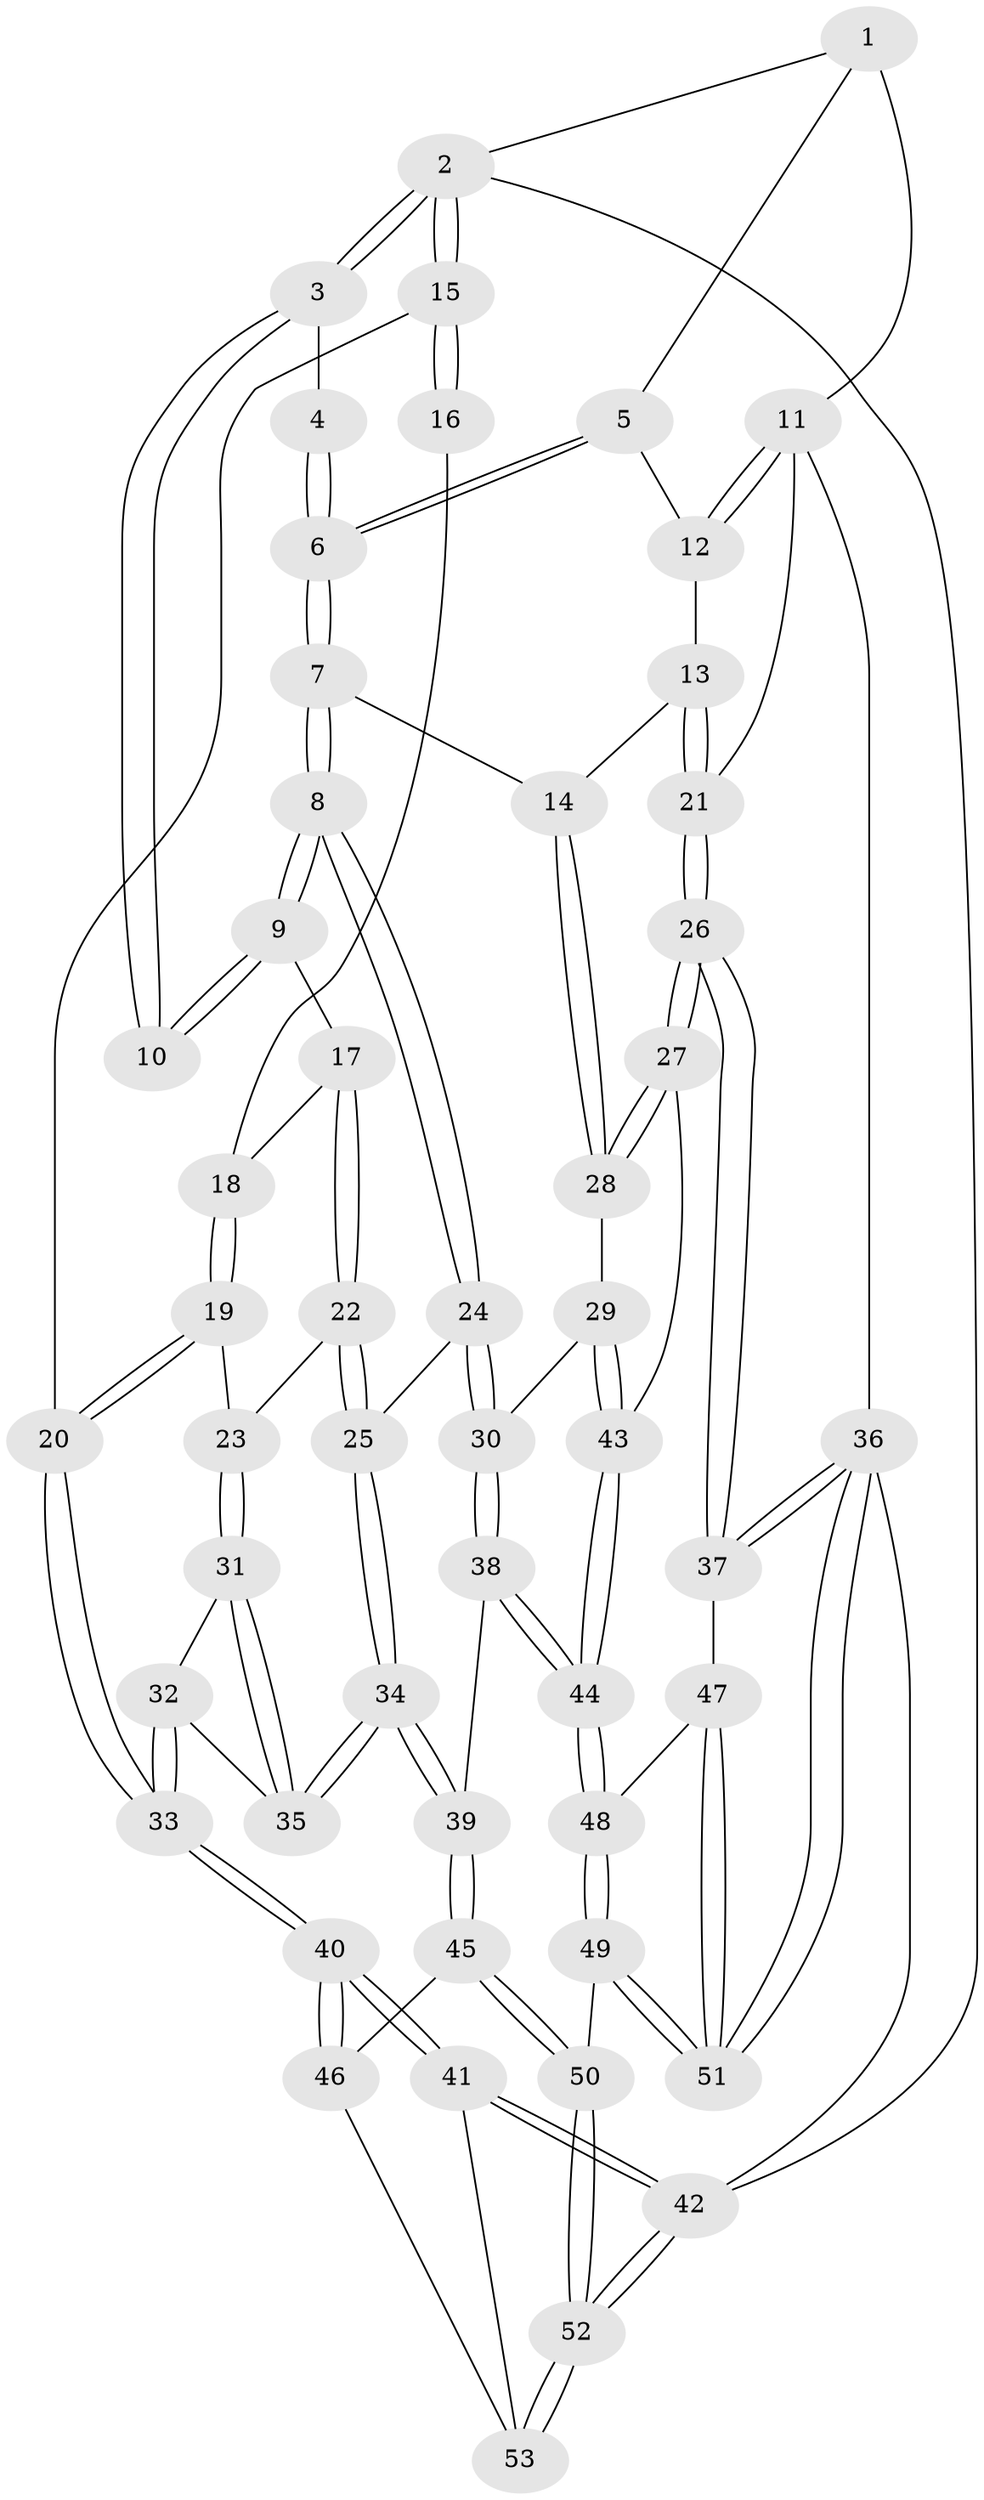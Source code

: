 // Generated by graph-tools (version 1.1) at 2025/11/02/27/25 16:11:55]
// undirected, 53 vertices, 129 edges
graph export_dot {
graph [start="1"]
  node [color=gray90,style=filled];
  1 [pos="+0.7857511783210215+0"];
  2 [pos="+0+0"];
  3 [pos="+0.3518996125566852+0"];
  4 [pos="+0.5473585253880646+0"];
  5 [pos="+0.7668678614977946+0.06744445346223794"];
  6 [pos="+0.6605490587334415+0.12385297396585232"];
  7 [pos="+0.4885291238340581+0.23437549238538685"];
  8 [pos="+0.4798872578637701+0.23473242703502267"];
  9 [pos="+0.40211821023372607+0.15596776827827805"];
  10 [pos="+0.36386043635129034+0.03459153271301482"];
  11 [pos="+1+0"];
  12 [pos="+0.7870545529138084+0.08992397248658494"];
  13 [pos="+0.8555584798381368+0.19779789625556649"];
  14 [pos="+0.6973782971904172+0.3151556854270581"];
  15 [pos="+0+0.15646647802894523"];
  16 [pos="+0.05552852146946192+0.15253738193617788"];
  17 [pos="+0.3066830460586983+0.21825552152827754"];
  18 [pos="+0.18044924415887828+0.24826627233166562"];
  19 [pos="+0.07365672427507239+0.3446205692894834"];
  20 [pos="+0+0.29130426678185106"];
  21 [pos="+1+0.2861701371315053"];
  22 [pos="+0.17835352338841037+0.4364223323720378"];
  23 [pos="+0.17822031339197744+0.4364417214671407"];
  24 [pos="+0.46457483733929755+0.3493757743985321"];
  25 [pos="+0.27794714355067524+0.4714039838560996"];
  26 [pos="+0.974935126753626+0.6153189575553225"];
  27 [pos="+0.8669385449031761+0.5795565563786509"];
  28 [pos="+0.8378543409522646+0.5656951701920244"];
  29 [pos="+0.6693195011127034+0.5646981067382254"];
  30 [pos="+0.5273707357455423+0.5450365313390944"];
  31 [pos="+0.1335394690010548+0.5134854892444408"];
  32 [pos="+0.03409712022984166+0.5845396227442022"];
  33 [pos="+0+0.687951020256741"];
  34 [pos="+0.32978136137712316+0.6908182054341577"];
  35 [pos="+0.24975247810435133+0.6325118771358218"];
  36 [pos="+1+1"];
  37 [pos="+0.9992284525382625+0.6711071825820638"];
  38 [pos="+0.41193896965089477+0.6948167985396789"];
  39 [pos="+0.3430167861870601+0.7144240190380906"];
  40 [pos="+0+0.7497018436738543"];
  41 [pos="+0+0.8941514820218099"];
  42 [pos="+0+1"];
  43 [pos="+0.5888373869867253+0.7810667118211996"];
  44 [pos="+0.5663819350837808+0.8061660331684364"];
  45 [pos="+0.28257008313711873+0.7906242643459476"];
  46 [pos="+0.2752211779805924+0.7924902604305938"];
  47 [pos="+0.7609779652820522+0.8236185101843886"];
  48 [pos="+0.5938258508796618+0.8545412594420039"];
  49 [pos="+0.5405669759153237+1"];
  50 [pos="+0.48593307436943306+1"];
  51 [pos="+0.6894209906434006+1"];
  52 [pos="+0.17704192594987467+1"];
  53 [pos="+0.18496967175633833+0.9709556801954422"];
  1 -- 2;
  1 -- 5;
  1 -- 11;
  2 -- 3;
  2 -- 3;
  2 -- 15;
  2 -- 15;
  2 -- 42;
  3 -- 4;
  3 -- 10;
  3 -- 10;
  4 -- 6;
  4 -- 6;
  5 -- 6;
  5 -- 6;
  5 -- 12;
  6 -- 7;
  6 -- 7;
  7 -- 8;
  7 -- 8;
  7 -- 14;
  8 -- 9;
  8 -- 9;
  8 -- 24;
  8 -- 24;
  9 -- 10;
  9 -- 10;
  9 -- 17;
  11 -- 12;
  11 -- 12;
  11 -- 21;
  11 -- 36;
  12 -- 13;
  13 -- 14;
  13 -- 21;
  13 -- 21;
  14 -- 28;
  14 -- 28;
  15 -- 16;
  15 -- 16;
  15 -- 20;
  16 -- 18;
  17 -- 18;
  17 -- 22;
  17 -- 22;
  18 -- 19;
  18 -- 19;
  19 -- 20;
  19 -- 20;
  19 -- 23;
  20 -- 33;
  20 -- 33;
  21 -- 26;
  21 -- 26;
  22 -- 23;
  22 -- 25;
  22 -- 25;
  23 -- 31;
  23 -- 31;
  24 -- 25;
  24 -- 30;
  24 -- 30;
  25 -- 34;
  25 -- 34;
  26 -- 27;
  26 -- 27;
  26 -- 37;
  26 -- 37;
  27 -- 28;
  27 -- 28;
  27 -- 43;
  28 -- 29;
  29 -- 30;
  29 -- 43;
  29 -- 43;
  30 -- 38;
  30 -- 38;
  31 -- 32;
  31 -- 35;
  31 -- 35;
  32 -- 33;
  32 -- 33;
  32 -- 35;
  33 -- 40;
  33 -- 40;
  34 -- 35;
  34 -- 35;
  34 -- 39;
  34 -- 39;
  36 -- 37;
  36 -- 37;
  36 -- 51;
  36 -- 51;
  36 -- 42;
  37 -- 47;
  38 -- 39;
  38 -- 44;
  38 -- 44;
  39 -- 45;
  39 -- 45;
  40 -- 41;
  40 -- 41;
  40 -- 46;
  40 -- 46;
  41 -- 42;
  41 -- 42;
  41 -- 53;
  42 -- 52;
  42 -- 52;
  43 -- 44;
  43 -- 44;
  44 -- 48;
  44 -- 48;
  45 -- 46;
  45 -- 50;
  45 -- 50;
  46 -- 53;
  47 -- 48;
  47 -- 51;
  47 -- 51;
  48 -- 49;
  48 -- 49;
  49 -- 50;
  49 -- 51;
  49 -- 51;
  50 -- 52;
  50 -- 52;
  52 -- 53;
  52 -- 53;
}
